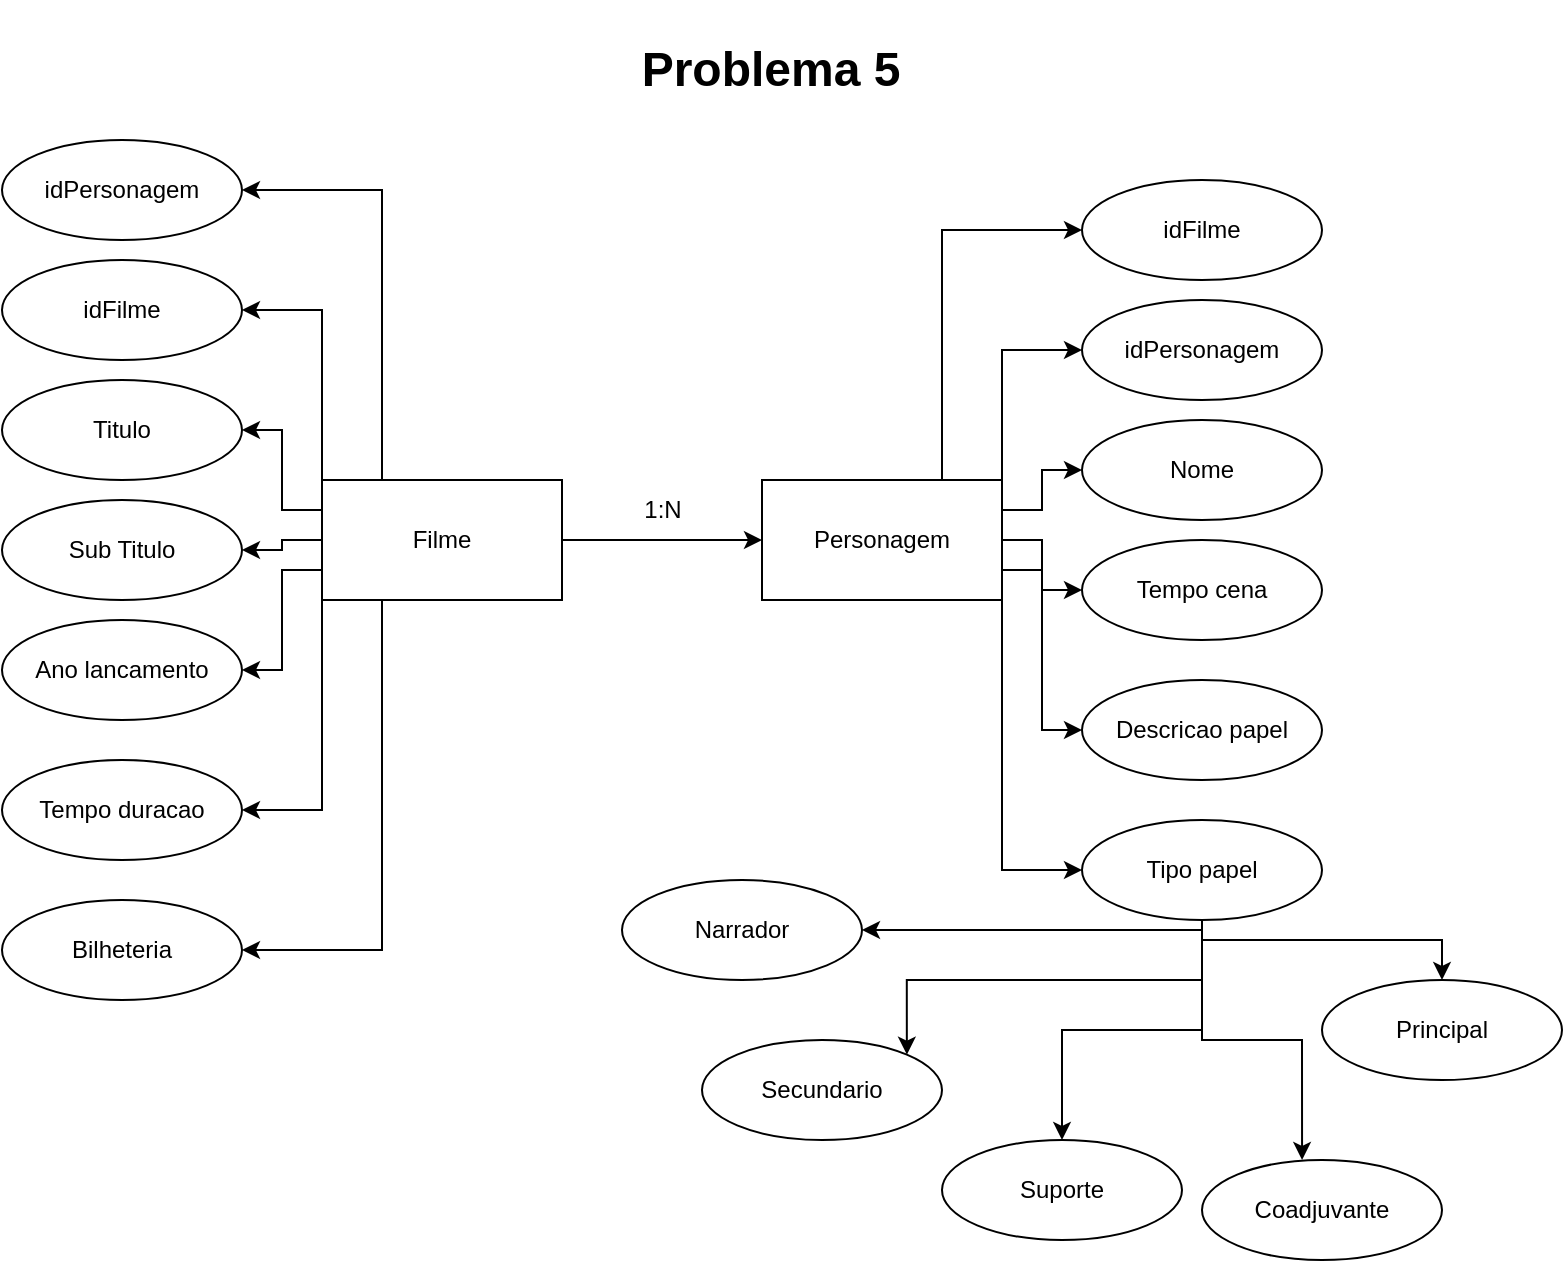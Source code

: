 <mxfile version="26.0.16">
  <diagram name="Página-1" id="mXXeM9qZpzDEx3kGBecD">
    <mxGraphModel dx="1474" dy="733" grid="1" gridSize="10" guides="1" tooltips="1" connect="1" arrows="1" fold="1" page="1" pageScale="1" pageWidth="827" pageHeight="1169" math="0" shadow="0">
      <root>
        <mxCell id="0" />
        <mxCell id="1" parent="0" />
        <mxCell id="JitObn41db6_o8aK2a7l-47" style="edgeStyle=orthogonalEdgeStyle;rounded=0;orthogonalLoop=1;jettySize=auto;html=1;exitX=1;exitY=0.5;exitDx=0;exitDy=0;entryX=0;entryY=0.5;entryDx=0;entryDy=0;" parent="1" source="JitObn41db6_o8aK2a7l-1" target="JitObn41db6_o8aK2a7l-31" edge="1">
          <mxGeometry relative="1" as="geometry" />
        </mxCell>
        <mxCell id="JitObn41db6_o8aK2a7l-48" style="edgeStyle=orthogonalEdgeStyle;rounded=0;orthogonalLoop=1;jettySize=auto;html=1;exitX=1;exitY=0.25;exitDx=0;exitDy=0;entryX=0;entryY=0.5;entryDx=0;entryDy=0;" parent="1" source="JitObn41db6_o8aK2a7l-1" target="JitObn41db6_o8aK2a7l-30" edge="1">
          <mxGeometry relative="1" as="geometry" />
        </mxCell>
        <mxCell id="JitObn41db6_o8aK2a7l-49" style="edgeStyle=orthogonalEdgeStyle;rounded=0;orthogonalLoop=1;jettySize=auto;html=1;exitX=1;exitY=0;exitDx=0;exitDy=0;entryX=0;entryY=0.5;entryDx=0;entryDy=0;" parent="1" source="JitObn41db6_o8aK2a7l-1" target="JitObn41db6_o8aK2a7l-29" edge="1">
          <mxGeometry relative="1" as="geometry" />
        </mxCell>
        <mxCell id="JitObn41db6_o8aK2a7l-50" style="edgeStyle=orthogonalEdgeStyle;rounded=0;orthogonalLoop=1;jettySize=auto;html=1;exitX=0.75;exitY=0;exitDx=0;exitDy=0;entryX=0;entryY=0.5;entryDx=0;entryDy=0;" parent="1" source="JitObn41db6_o8aK2a7l-1" target="JitObn41db6_o8aK2a7l-28" edge="1">
          <mxGeometry relative="1" as="geometry" />
        </mxCell>
        <mxCell id="JitObn41db6_o8aK2a7l-51" style="edgeStyle=orthogonalEdgeStyle;rounded=0;orthogonalLoop=1;jettySize=auto;html=1;exitX=1;exitY=0.75;exitDx=0;exitDy=0;entryX=0;entryY=0.5;entryDx=0;entryDy=0;" parent="1" source="JitObn41db6_o8aK2a7l-1" target="JitObn41db6_o8aK2a7l-32" edge="1">
          <mxGeometry relative="1" as="geometry" />
        </mxCell>
        <mxCell id="JitObn41db6_o8aK2a7l-52" style="edgeStyle=orthogonalEdgeStyle;rounded=0;orthogonalLoop=1;jettySize=auto;html=1;exitX=1;exitY=1;exitDx=0;exitDy=0;entryX=0;entryY=0.5;entryDx=0;entryDy=0;" parent="1" source="JitObn41db6_o8aK2a7l-1" target="JitObn41db6_o8aK2a7l-33" edge="1">
          <mxGeometry relative="1" as="geometry" />
        </mxCell>
        <mxCell id="JitObn41db6_o8aK2a7l-1" value="Personagem" style="rounded=0;whiteSpace=wrap;html=1;" parent="1" vertex="1">
          <mxGeometry x="410" y="260" width="120" height="60" as="geometry" />
        </mxCell>
        <mxCell id="JitObn41db6_o8aK2a7l-3" style="edgeStyle=orthogonalEdgeStyle;rounded=0;orthogonalLoop=1;jettySize=auto;html=1;exitX=1;exitY=0.5;exitDx=0;exitDy=0;" parent="1" source="JitObn41db6_o8aK2a7l-2" target="JitObn41db6_o8aK2a7l-1" edge="1">
          <mxGeometry relative="1" as="geometry" />
        </mxCell>
        <mxCell id="JitObn41db6_o8aK2a7l-40" style="edgeStyle=orthogonalEdgeStyle;rounded=0;orthogonalLoop=1;jettySize=auto;html=1;exitX=0;exitY=0.5;exitDx=0;exitDy=0;entryX=1;entryY=0.5;entryDx=0;entryDy=0;" parent="1" source="JitObn41db6_o8aK2a7l-2" target="JitObn41db6_o8aK2a7l-13" edge="1">
          <mxGeometry relative="1" as="geometry" />
        </mxCell>
        <mxCell id="JitObn41db6_o8aK2a7l-41" style="edgeStyle=orthogonalEdgeStyle;rounded=0;orthogonalLoop=1;jettySize=auto;html=1;exitX=0;exitY=0.25;exitDx=0;exitDy=0;entryX=1;entryY=0.5;entryDx=0;entryDy=0;" parent="1" source="JitObn41db6_o8aK2a7l-2" target="JitObn41db6_o8aK2a7l-12" edge="1">
          <mxGeometry relative="1" as="geometry" />
        </mxCell>
        <mxCell id="JitObn41db6_o8aK2a7l-42" style="edgeStyle=orthogonalEdgeStyle;rounded=0;orthogonalLoop=1;jettySize=auto;html=1;exitX=0;exitY=0;exitDx=0;exitDy=0;entryX=1;entryY=0.5;entryDx=0;entryDy=0;" parent="1" source="JitObn41db6_o8aK2a7l-2" target="JitObn41db6_o8aK2a7l-11" edge="1">
          <mxGeometry relative="1" as="geometry" />
        </mxCell>
        <mxCell id="JitObn41db6_o8aK2a7l-43" style="edgeStyle=orthogonalEdgeStyle;rounded=0;orthogonalLoop=1;jettySize=auto;html=1;exitX=0.25;exitY=0;exitDx=0;exitDy=0;entryX=1;entryY=0.5;entryDx=0;entryDy=0;" parent="1" source="JitObn41db6_o8aK2a7l-2" target="JitObn41db6_o8aK2a7l-10" edge="1">
          <mxGeometry relative="1" as="geometry" />
        </mxCell>
        <mxCell id="JitObn41db6_o8aK2a7l-44" style="edgeStyle=orthogonalEdgeStyle;rounded=0;orthogonalLoop=1;jettySize=auto;html=1;exitX=0;exitY=0.75;exitDx=0;exitDy=0;entryX=1;entryY=0.5;entryDx=0;entryDy=0;" parent="1" source="JitObn41db6_o8aK2a7l-2" target="JitObn41db6_o8aK2a7l-14" edge="1">
          <mxGeometry relative="1" as="geometry" />
        </mxCell>
        <mxCell id="JitObn41db6_o8aK2a7l-45" style="edgeStyle=orthogonalEdgeStyle;rounded=0;orthogonalLoop=1;jettySize=auto;html=1;exitX=0;exitY=1;exitDx=0;exitDy=0;entryX=1;entryY=0.5;entryDx=0;entryDy=0;" parent="1" source="JitObn41db6_o8aK2a7l-2" target="JitObn41db6_o8aK2a7l-15" edge="1">
          <mxGeometry relative="1" as="geometry" />
        </mxCell>
        <mxCell id="JitObn41db6_o8aK2a7l-46" style="edgeStyle=orthogonalEdgeStyle;rounded=0;orthogonalLoop=1;jettySize=auto;html=1;exitX=0.25;exitY=1;exitDx=0;exitDy=0;entryX=1;entryY=0.5;entryDx=0;entryDy=0;" parent="1" source="JitObn41db6_o8aK2a7l-2" target="JitObn41db6_o8aK2a7l-16" edge="1">
          <mxGeometry relative="1" as="geometry" />
        </mxCell>
        <mxCell id="JitObn41db6_o8aK2a7l-2" value="Filme" style="rounded=0;whiteSpace=wrap;html=1;" parent="1" vertex="1">
          <mxGeometry x="190" y="260" width="120" height="60" as="geometry" />
        </mxCell>
        <mxCell id="JitObn41db6_o8aK2a7l-4" value="1:N" style="text;html=1;align=center;verticalAlign=middle;resizable=0;points=[];autosize=1;strokeColor=none;fillColor=none;" parent="1" vertex="1">
          <mxGeometry x="340" y="260" width="40" height="30" as="geometry" />
        </mxCell>
        <mxCell id="JitObn41db6_o8aK2a7l-10" value="idPersonagem" style="ellipse;whiteSpace=wrap;html=1;" parent="1" vertex="1">
          <mxGeometry x="30" y="90" width="120" height="50" as="geometry" />
        </mxCell>
        <mxCell id="JitObn41db6_o8aK2a7l-11" value="idFilme" style="ellipse;whiteSpace=wrap;html=1;" parent="1" vertex="1">
          <mxGeometry x="30" y="150" width="120" height="50" as="geometry" />
        </mxCell>
        <mxCell id="JitObn41db6_o8aK2a7l-12" value="Titulo" style="ellipse;whiteSpace=wrap;html=1;" parent="1" vertex="1">
          <mxGeometry x="30" y="210" width="120" height="50" as="geometry" />
        </mxCell>
        <mxCell id="JitObn41db6_o8aK2a7l-13" value="Sub Titulo" style="ellipse;whiteSpace=wrap;html=1;" parent="1" vertex="1">
          <mxGeometry x="30" y="270" width="120" height="50" as="geometry" />
        </mxCell>
        <mxCell id="JitObn41db6_o8aK2a7l-14" value="Ano lancamento" style="ellipse;whiteSpace=wrap;html=1;" parent="1" vertex="1">
          <mxGeometry x="30" y="330" width="120" height="50" as="geometry" />
        </mxCell>
        <mxCell id="JitObn41db6_o8aK2a7l-15" value="Tempo duracao" style="ellipse;whiteSpace=wrap;html=1;" parent="1" vertex="1">
          <mxGeometry x="30" y="400" width="120" height="50" as="geometry" />
        </mxCell>
        <mxCell id="JitObn41db6_o8aK2a7l-16" value="Bilheteria" style="ellipse;whiteSpace=wrap;html=1;" parent="1" vertex="1">
          <mxGeometry x="30" y="470" width="120" height="50" as="geometry" />
        </mxCell>
        <mxCell id="JitObn41db6_o8aK2a7l-28" value="idFilme" style="ellipse;whiteSpace=wrap;html=1;" parent="1" vertex="1">
          <mxGeometry x="570" y="110" width="120" height="50" as="geometry" />
        </mxCell>
        <mxCell id="JitObn41db6_o8aK2a7l-29" value="idPersonagem" style="ellipse;whiteSpace=wrap;html=1;" parent="1" vertex="1">
          <mxGeometry x="570" y="170" width="120" height="50" as="geometry" />
        </mxCell>
        <mxCell id="JitObn41db6_o8aK2a7l-30" value="Nome" style="ellipse;whiteSpace=wrap;html=1;" parent="1" vertex="1">
          <mxGeometry x="570" y="230" width="120" height="50" as="geometry" />
        </mxCell>
        <mxCell id="JitObn41db6_o8aK2a7l-31" value="Tempo cena" style="ellipse;whiteSpace=wrap;html=1;" parent="1" vertex="1">
          <mxGeometry x="570" y="290" width="120" height="50" as="geometry" />
        </mxCell>
        <mxCell id="JitObn41db6_o8aK2a7l-32" value="Descricao papel" style="ellipse;whiteSpace=wrap;html=1;" parent="1" vertex="1">
          <mxGeometry x="570" y="360" width="120" height="50" as="geometry" />
        </mxCell>
        <mxCell id="tId9_3JuCbCS0l0c2gXQ-1" style="edgeStyle=orthogonalEdgeStyle;rounded=0;orthogonalLoop=1;jettySize=auto;html=1;exitX=0.5;exitY=1;exitDx=0;exitDy=0;entryX=1;entryY=0.5;entryDx=0;entryDy=0;" edge="1" parent="1" source="JitObn41db6_o8aK2a7l-33" target="JitObn41db6_o8aK2a7l-39">
          <mxGeometry relative="1" as="geometry">
            <Array as="points">
              <mxPoint x="630" y="485" />
            </Array>
          </mxGeometry>
        </mxCell>
        <mxCell id="tId9_3JuCbCS0l0c2gXQ-2" style="edgeStyle=orthogonalEdgeStyle;rounded=0;orthogonalLoop=1;jettySize=auto;html=1;exitX=0.5;exitY=1;exitDx=0;exitDy=0;entryX=1;entryY=0;entryDx=0;entryDy=0;" edge="1" parent="1" source="JitObn41db6_o8aK2a7l-33" target="JitObn41db6_o8aK2a7l-38">
          <mxGeometry relative="1" as="geometry" />
        </mxCell>
        <mxCell id="tId9_3JuCbCS0l0c2gXQ-3" style="edgeStyle=orthogonalEdgeStyle;rounded=0;orthogonalLoop=1;jettySize=auto;html=1;exitX=0.5;exitY=1;exitDx=0;exitDy=0;entryX=0.5;entryY=0;entryDx=0;entryDy=0;" edge="1" parent="1" source="JitObn41db6_o8aK2a7l-33" target="JitObn41db6_o8aK2a7l-36">
          <mxGeometry relative="1" as="geometry" />
        </mxCell>
        <mxCell id="tId9_3JuCbCS0l0c2gXQ-5" style="edgeStyle=orthogonalEdgeStyle;rounded=0;orthogonalLoop=1;jettySize=auto;html=1;exitX=0.5;exitY=1;exitDx=0;exitDy=0;entryX=0.5;entryY=0;entryDx=0;entryDy=0;" edge="1" parent="1" source="JitObn41db6_o8aK2a7l-33" target="JitObn41db6_o8aK2a7l-34">
          <mxGeometry relative="1" as="geometry">
            <Array as="points">
              <mxPoint x="630" y="490" />
              <mxPoint x="750" y="490" />
            </Array>
          </mxGeometry>
        </mxCell>
        <mxCell id="JitObn41db6_o8aK2a7l-33" value="Tipo papel" style="ellipse;whiteSpace=wrap;html=1;" parent="1" vertex="1">
          <mxGeometry x="570" y="430" width="120" height="50" as="geometry" />
        </mxCell>
        <mxCell id="JitObn41db6_o8aK2a7l-34" value="Principal" style="ellipse;whiteSpace=wrap;html=1;" parent="1" vertex="1">
          <mxGeometry x="690" y="510" width="120" height="50" as="geometry" />
        </mxCell>
        <mxCell id="JitObn41db6_o8aK2a7l-35" value="Coadjuvante" style="ellipse;whiteSpace=wrap;html=1;" parent="1" vertex="1">
          <mxGeometry x="630" y="600" width="120" height="50" as="geometry" />
        </mxCell>
        <mxCell id="JitObn41db6_o8aK2a7l-36" value="Suporte" style="ellipse;whiteSpace=wrap;html=1;" parent="1" vertex="1">
          <mxGeometry x="500" y="590" width="120" height="50" as="geometry" />
        </mxCell>
        <mxCell id="JitObn41db6_o8aK2a7l-38" value="Secundario" style="ellipse;whiteSpace=wrap;html=1;" parent="1" vertex="1">
          <mxGeometry x="380" y="540" width="120" height="50" as="geometry" />
        </mxCell>
        <mxCell id="JitObn41db6_o8aK2a7l-39" value="Narrador" style="ellipse;whiteSpace=wrap;html=1;" parent="1" vertex="1">
          <mxGeometry x="340" y="460" width="120" height="50" as="geometry" />
        </mxCell>
        <mxCell id="tId9_3JuCbCS0l0c2gXQ-4" style="edgeStyle=orthogonalEdgeStyle;rounded=0;orthogonalLoop=1;jettySize=auto;html=1;exitX=0.5;exitY=1;exitDx=0;exitDy=0;entryX=0.417;entryY=0;entryDx=0;entryDy=0;entryPerimeter=0;" edge="1" parent="1" source="JitObn41db6_o8aK2a7l-33" target="JitObn41db6_o8aK2a7l-35">
          <mxGeometry relative="1" as="geometry" />
        </mxCell>
        <mxCell id="tId9_3JuCbCS0l0c2gXQ-6" value="&lt;h1&gt;Problema 5&lt;/h1&gt;" style="text;html=1;align=center;verticalAlign=middle;resizable=0;points=[];autosize=1;strokeColor=none;fillColor=none;" vertex="1" parent="1">
          <mxGeometry x="339" y="20" width="150" height="70" as="geometry" />
        </mxCell>
      </root>
    </mxGraphModel>
  </diagram>
</mxfile>
